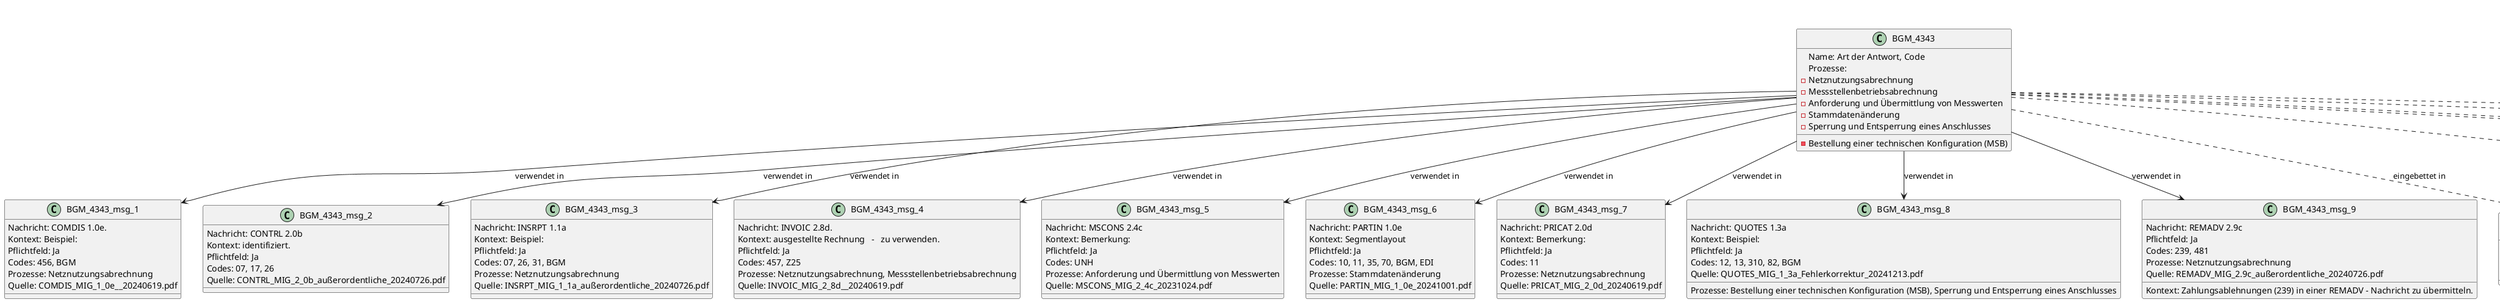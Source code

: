 @startuml
title Datenatlas – BGM:4343
class BGM_4343 {
  Name: Art der Antwort, Code
  Prozesse:
    - Netznutzungsabrechnung
    - Messstellenbetriebsabrechnung
    - Anforderung und Übermittlung von Messwerten
    - Stammdatenänderung
    - Bestellung einer technischen Konfiguration (MSB)
    - Sperrung und Entsperrung eines Anschlusses
}
class BGM_4343_msg_1 {
  Nachricht: COMDIS 1.0e.
  Kontext: Beispiel:
  Pflichtfeld: Ja
  Codes: 456, BGM
  Prozesse: Netznutzungsabrechnung
  Quelle: COMDIS_MIG_1_0e__20240619.pdf
}
BGM_4343 --> BGM_4343_msg_1 : verwendet in
class BGM_4343_msg_2 {
  Nachricht: CONTRL 2.0b
  Kontext: identifiziert.
  Pflichtfeld: Ja
  Codes: 07, 17, 26
  Quelle: CONTRL_MIG_2_0b_außerordentliche_20240726.pdf
}
BGM_4343 --> BGM_4343_msg_2 : verwendet in
class BGM_4343_msg_3 {
  Nachricht: INSRPT 1.1a
  Kontext: Beispiel:
  Pflichtfeld: Ja
  Codes: 07, 26, 31, BGM
  Prozesse: Netznutzungsabrechnung
  Quelle: INSRPT_MIG_1_1a_außerordentliche_20240726.pdf
}
BGM_4343 --> BGM_4343_msg_3 : verwendet in
class BGM_4343_msg_4 {
  Nachricht: INVOIC 2.8d.
  Kontext: ausgestellte Rechnung   -   zu verwenden.
  Pflichtfeld: Ja
  Codes: 457, Z25
  Prozesse: Netznutzungsabrechnung, Messstellenbetriebsabrechnung
  Quelle: INVOIC_MIG_2_8d__20240619.pdf
}
BGM_4343 --> BGM_4343_msg_4 : verwendet in
class BGM_4343_msg_5 {
  Nachricht: MSCONS 2.4c
  Kontext: Bemerkung:
  Pflichtfeld: Ja
  Codes: UNH
  Prozesse: Anforderung und Übermittlung von Messwerten
  Quelle: MSCONS_MIG_2_4c_20231024.pdf
}
BGM_4343 --> BGM_4343_msg_5 : verwendet in
class BGM_4343_msg_6 {
  Nachricht: PARTIN 1.0e
  Kontext: Segmentlayout
  Pflichtfeld: Ja
  Codes: 10, 11, 35, 70, BGM, EDI
  Prozesse: Stammdatenänderung
  Quelle: PARTIN_MIG_1_0e_20241001.pdf
}
BGM_4343 --> BGM_4343_msg_6 : verwendet in
class BGM_4343_msg_7 {
  Nachricht: PRICAT 2.0d
  Kontext: Bemerkung:
  Pflichtfeld: Ja
  Codes: 11
  Prozesse: Netznutzungsabrechnung
  Quelle: PRICAT_MIG_2_0d_20240619.pdf
}
BGM_4343 --> BGM_4343_msg_7 : verwendet in
class BGM_4343_msg_8 {
  Nachricht: QUOTES 1.3a
  Kontext: Beispiel:
  Pflichtfeld: Ja
  Codes: 12, 13, 310, 82, BGM
  Prozesse: Bestellung einer technischen Konfiguration (MSB), Sperrung und Entsperrung eines Anschlusses
  Quelle: QUOTES_MIG_1_3a_Fehlerkorrektur_20241213.pdf
}
BGM_4343 --> BGM_4343_msg_8 : verwendet in
class BGM_4343_msg_9 {
  Nachricht: REMADV 2.9c
  Kontext: Zahlungsablehnungen (239) in einer REMADV - Nachricht zu übermitteln.
  Pflichtfeld: Ja
  Codes: 239, 481
  Prozesse: Netznutzungsabrechnung
  Quelle: REMADV_MIG_2.9c_außerordentliche_20240726.pdf
}
BGM_4343 --> BGM_4343_msg_9 : verwendet in
class BGM_4343_proc_1 <<process>> {
  Netznutzungsabrechnung
  Gesetze: StromNEV, StromNZV
  Zusammenfassung: Wie funktioniert die Netznutzungsabrechnung zwischen Netzbetreiber und Lieferant?
}
BGM_4343 ..> BGM_4343_proc_1 : eingebettet in
class BGM_4343_proc_2 <<process>> {
  Messstellenbetriebsabrechnung
  Gesetze: MsbG
  Zusammenfassung: Beschreibe den Prozess der Abrechnung von Messstellenbetriebsleistungen.
}
BGM_4343 ..> BGM_4343_proc_2 : eingebettet in
class BGM_4343_proc_3 <<process>> {
  Anforderung und Übermittlung von Messwerten
  Gesetze: MsbG
  Zusammenfassung: Wie kann ein Marktpartner (z.B.
}
BGM_4343 ..> BGM_4343_proc_3 : eingebettet in
class BGM_4343_proc_4 <<process>> {
  Stammdatenänderung
  Zusammenfassung: Wie wird eine Stammdatenänderung an einer Marktlokation, wie z.B.
}
BGM_4343 ..> BGM_4343_proc_4 : eingebettet in
class BGM_4343_proc_5 <<process>> {
  Bestellung einer technischen Konfiguration (MSB)
  Gesetze: MsbG, EnWG
  Zusammenfassung: Erläutere den Prozess zur Bestellung einer spezifischen technischen Konfiguration bei einem Messstellenbetreiber, beispielsweise für ein intelligentes Messsystem.
}
BGM_4343 ..> BGM_4343_proc_5 : eingebettet in
class BGM_4343_proc_6 <<process>> {
  Sperrung und Entsperrung eines Anschlusses
  Gesetze: StromGVV
  Zusammenfassung: Beschreibe den End-to-End-Prozess für die Sperrung und Wiederherstellung eines Netzanschlusses.
}
BGM_4343 ..> BGM_4343_proc_6 : eingebettet in
@enduml